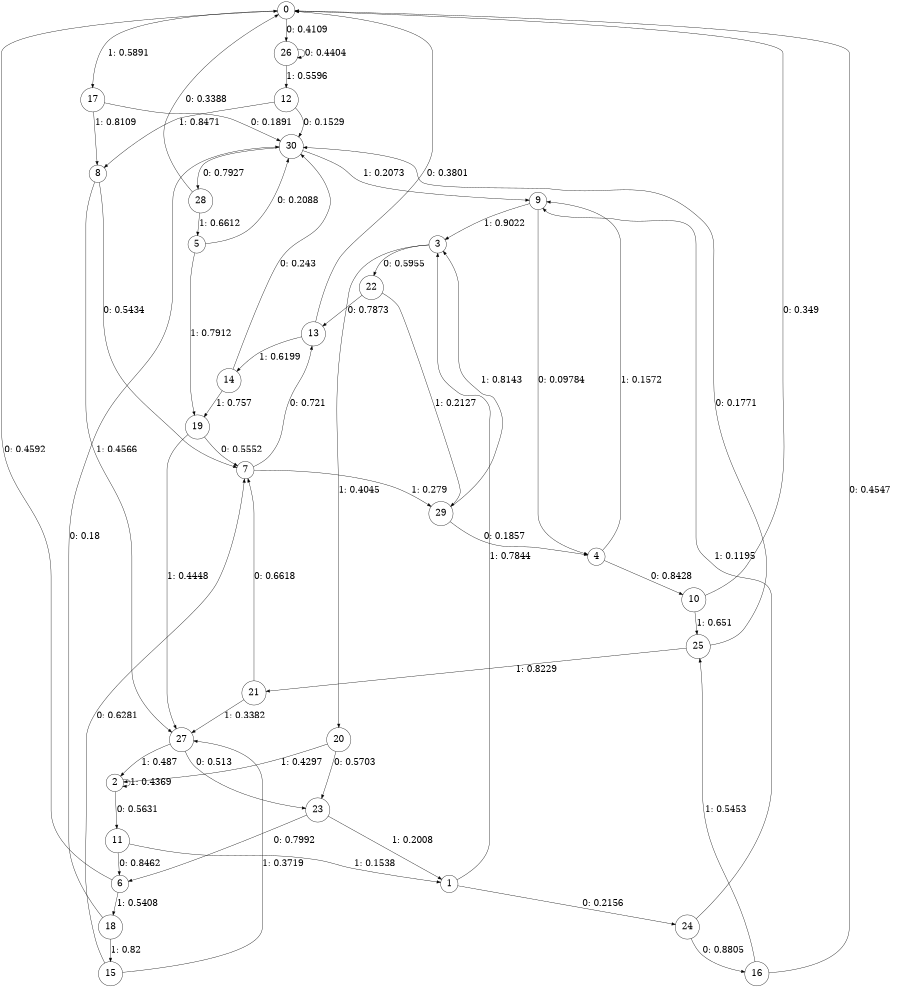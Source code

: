 digraph "ch33randomL9" {
size = "6,8.5";
ratio = "fill";
node [shape = circle];
node [fontsize = 24];
edge [fontsize = 24];
0 -> 26 [label = "0: 0.4109   "];
0 -> 17 [label = "1: 0.5891   "];
1 -> 24 [label = "0: 0.2156   "];
1 -> 3 [label = "1: 0.7844   "];
2 -> 11 [label = "0: 0.5631   "];
2 -> 2 [label = "1: 0.4369   "];
3 -> 22 [label = "0: 0.5955   "];
3 -> 20 [label = "1: 0.4045   "];
4 -> 10 [label = "0: 0.8428   "];
4 -> 9 [label = "1: 0.1572   "];
5 -> 30 [label = "0: 0.2088   "];
5 -> 19 [label = "1: 0.7912   "];
6 -> 0 [label = "0: 0.4592   "];
6 -> 18 [label = "1: 0.5408   "];
7 -> 13 [label = "0: 0.721    "];
7 -> 29 [label = "1: 0.279    "];
8 -> 7 [label = "0: 0.5434   "];
8 -> 27 [label = "1: 0.4566   "];
9 -> 4 [label = "0: 0.09784  "];
9 -> 3 [label = "1: 0.9022   "];
10 -> 0 [label = "0: 0.349    "];
10 -> 25 [label = "1: 0.651    "];
11 -> 6 [label = "0: 0.8462   "];
11 -> 1 [label = "1: 0.1538   "];
12 -> 30 [label = "0: 0.1529   "];
12 -> 8 [label = "1: 0.8471   "];
13 -> 0 [label = "0: 0.3801   "];
13 -> 14 [label = "1: 0.6199   "];
14 -> 30 [label = "0: 0.243    "];
14 -> 19 [label = "1: 0.757    "];
15 -> 7 [label = "0: 0.6281   "];
15 -> 27 [label = "1: 0.3719   "];
16 -> 0 [label = "0: 0.4547   "];
16 -> 25 [label = "1: 0.5453   "];
17 -> 30 [label = "0: 0.1891   "];
17 -> 8 [label = "1: 0.8109   "];
18 -> 30 [label = "0: 0.18     "];
18 -> 15 [label = "1: 0.82     "];
19 -> 7 [label = "0: 0.5552   "];
19 -> 27 [label = "1: 0.4448   "];
20 -> 23 [label = "0: 0.5703   "];
20 -> 2 [label = "1: 0.4297   "];
21 -> 7 [label = "0: 0.6618   "];
21 -> 27 [label = "1: 0.3382   "];
22 -> 13 [label = "0: 0.7873   "];
22 -> 29 [label = "1: 0.2127   "];
23 -> 6 [label = "0: 0.7992   "];
23 -> 1 [label = "1: 0.2008   "];
24 -> 16 [label = "0: 0.8805   "];
24 -> 9 [label = "1: 0.1195   "];
25 -> 30 [label = "0: 0.1771   "];
25 -> 21 [label = "1: 0.8229   "];
26 -> 26 [label = "0: 0.4404   "];
26 -> 12 [label = "1: 0.5596   "];
27 -> 23 [label = "0: 0.513    "];
27 -> 2 [label = "1: 0.487    "];
28 -> 0 [label = "0: 0.3388   "];
28 -> 5 [label = "1: 0.6612   "];
29 -> 4 [label = "0: 0.1857   "];
29 -> 3 [label = "1: 0.8143   "];
30 -> 28 [label = "0: 0.7927   "];
30 -> 9 [label = "1: 0.2073   "];
}